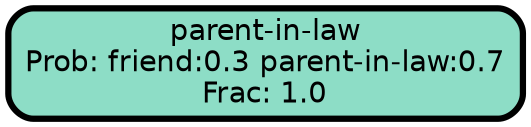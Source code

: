 graph Tree {
node [shape=box, style="filled, rounded",color="black",penwidth="3",fontcolor="black",                 fontname=helvetica] ;
graph [ranksep="0 equally", splines=straight,                 bgcolor=transparent, dpi=200] ;
edge [fontname=helvetica, color=black] ;
0 [label="parent-in-law
Prob: friend:0.3 parent-in-law:0.7
Frac: 1.0", fillcolor="#8dddc6"] ;
{rank = same;}}